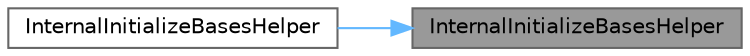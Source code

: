 digraph "InternalInitializeBasesHelper"
{
 // INTERACTIVE_SVG=YES
 // LATEX_PDF_SIZE
  bgcolor="transparent";
  edge [fontname=Helvetica,fontsize=10,labelfontname=Helvetica,labelfontsize=10];
  node [fontname=Helvetica,fontsize=10,shape=box,height=0.2,width=0.4];
  rankdir="RL";
  Node1 [id="Node000001",label="InternalInitializeBasesHelper",height=0.2,width=0.4,color="gray40", fillcolor="grey60", style="filled", fontcolor="black",tooltip=" "];
  Node1 -> Node2 [id="edge1_Node000001_Node000002",dir="back",color="steelblue1",style="solid",tooltip=" "];
  Node2 [id="Node000002",label="InternalInitializeBasesHelper",height=0.2,width=0.4,color="grey40", fillcolor="white", style="filled",URL="$d7/d66/MemoryLayout_8h.html#aad777358d08acee32e85a4c8f2f4ec1e",tooltip=" "];
}
